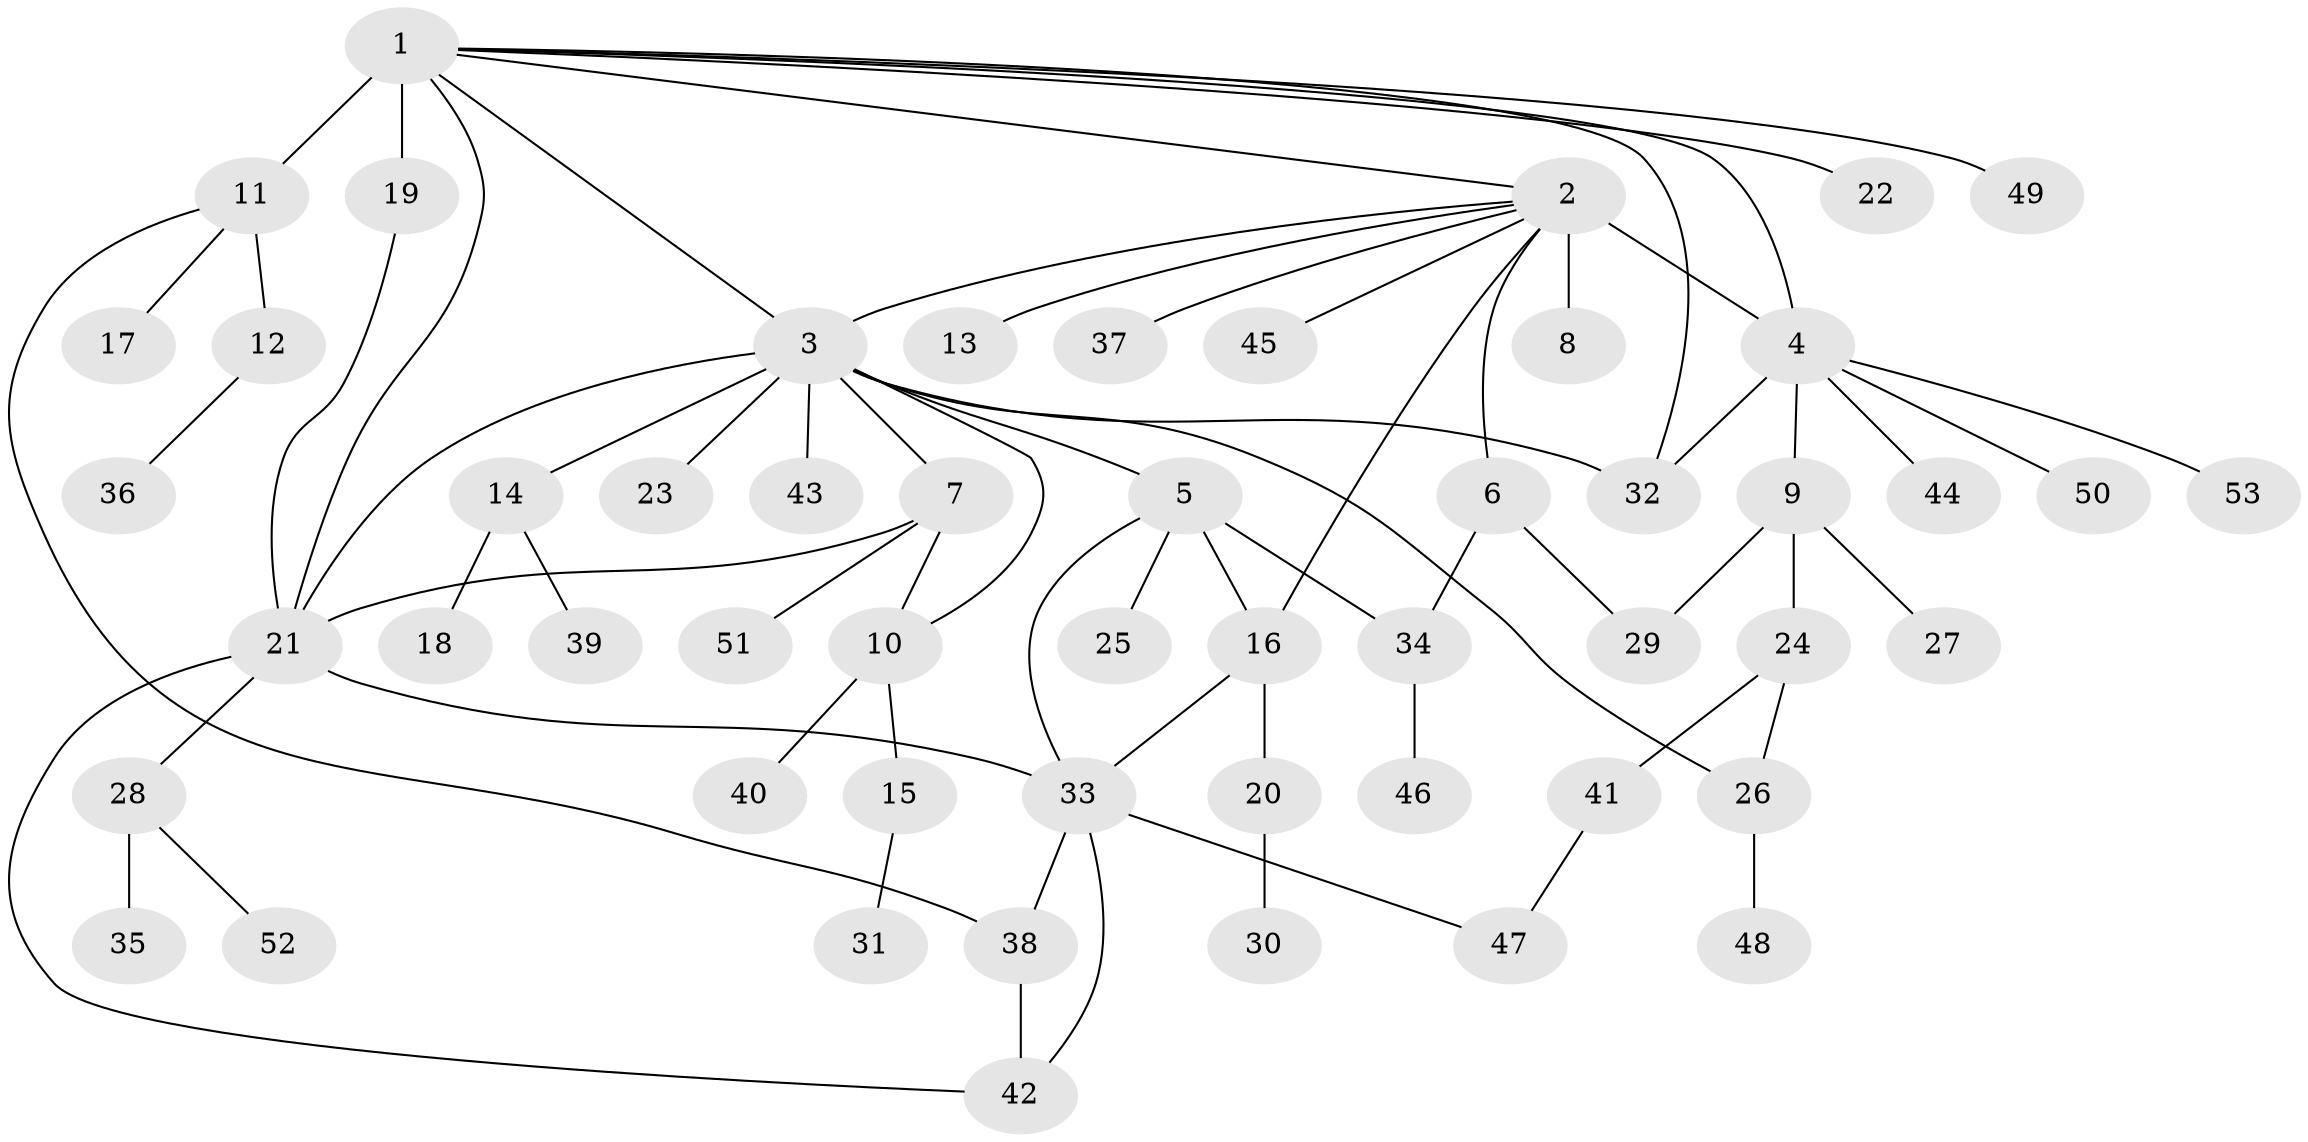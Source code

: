 // original degree distribution, {17: 0.01904761904761905, 13: 0.009523809523809525, 8: 0.01904761904761905, 6: 0.009523809523809525, 4: 0.0761904761904762, 5: 0.02857142857142857, 1: 0.5714285714285714, 7: 0.01904761904761905, 3: 0.05714285714285714, 2: 0.19047619047619047}
// Generated by graph-tools (version 1.1) at 2025/35/03/09/25 02:35:19]
// undirected, 53 vertices, 70 edges
graph export_dot {
graph [start="1"]
  node [color=gray90,style=filled];
  1;
  2;
  3;
  4;
  5;
  6;
  7;
  8;
  9;
  10;
  11;
  12;
  13;
  14;
  15;
  16;
  17;
  18;
  19;
  20;
  21;
  22;
  23;
  24;
  25;
  26;
  27;
  28;
  29;
  30;
  31;
  32;
  33;
  34;
  35;
  36;
  37;
  38;
  39;
  40;
  41;
  42;
  43;
  44;
  45;
  46;
  47;
  48;
  49;
  50;
  51;
  52;
  53;
  1 -- 2 [weight=1.0];
  1 -- 3 [weight=1.0];
  1 -- 4 [weight=1.0];
  1 -- 11 [weight=7.0];
  1 -- 19 [weight=1.0];
  1 -- 21 [weight=1.0];
  1 -- 22 [weight=1.0];
  1 -- 32 [weight=1.0];
  1 -- 49 [weight=1.0];
  2 -- 3 [weight=1.0];
  2 -- 4 [weight=1.0];
  2 -- 6 [weight=1.0];
  2 -- 8 [weight=8.0];
  2 -- 13 [weight=1.0];
  2 -- 16 [weight=1.0];
  2 -- 37 [weight=1.0];
  2 -- 45 [weight=1.0];
  3 -- 5 [weight=1.0];
  3 -- 7 [weight=1.0];
  3 -- 10 [weight=1.0];
  3 -- 14 [weight=1.0];
  3 -- 21 [weight=1.0];
  3 -- 23 [weight=1.0];
  3 -- 26 [weight=1.0];
  3 -- 32 [weight=1.0];
  3 -- 43 [weight=1.0];
  4 -- 9 [weight=1.0];
  4 -- 32 [weight=1.0];
  4 -- 44 [weight=1.0];
  4 -- 50 [weight=1.0];
  4 -- 53 [weight=1.0];
  5 -- 16 [weight=1.0];
  5 -- 25 [weight=1.0];
  5 -- 33 [weight=1.0];
  5 -- 34 [weight=1.0];
  6 -- 29 [weight=1.0];
  6 -- 34 [weight=1.0];
  7 -- 10 [weight=1.0];
  7 -- 21 [weight=1.0];
  7 -- 51 [weight=1.0];
  9 -- 24 [weight=1.0];
  9 -- 27 [weight=1.0];
  9 -- 29 [weight=3.0];
  10 -- 15 [weight=1.0];
  10 -- 40 [weight=3.0];
  11 -- 12 [weight=1.0];
  11 -- 17 [weight=1.0];
  11 -- 38 [weight=1.0];
  12 -- 36 [weight=1.0];
  14 -- 18 [weight=1.0];
  14 -- 39 [weight=1.0];
  15 -- 31 [weight=2.0];
  16 -- 20 [weight=1.0];
  16 -- 33 [weight=1.0];
  19 -- 21 [weight=1.0];
  20 -- 30 [weight=1.0];
  21 -- 28 [weight=1.0];
  21 -- 33 [weight=1.0];
  21 -- 42 [weight=1.0];
  24 -- 26 [weight=1.0];
  24 -- 41 [weight=1.0];
  26 -- 48 [weight=1.0];
  28 -- 35 [weight=1.0];
  28 -- 52 [weight=1.0];
  33 -- 38 [weight=1.0];
  33 -- 42 [weight=1.0];
  33 -- 47 [weight=1.0];
  34 -- 46 [weight=1.0];
  38 -- 42 [weight=1.0];
  41 -- 47 [weight=1.0];
}
